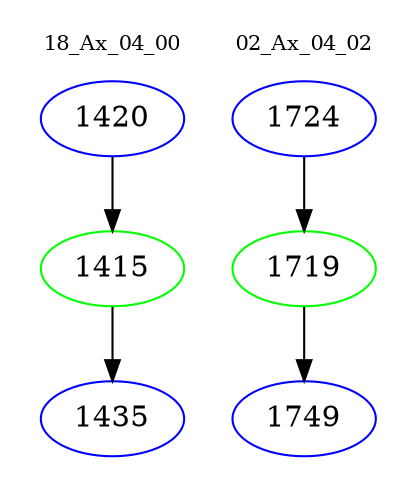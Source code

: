 digraph{
subgraph cluster_0 {
color = white
label = "18_Ax_04_00";
fontsize=10;
T0_1420 [label="1420", color="blue"]
T0_1420 -> T0_1415 [color="black"]
T0_1415 [label="1415", color="green"]
T0_1415 -> T0_1435 [color="black"]
T0_1435 [label="1435", color="blue"]
}
subgraph cluster_1 {
color = white
label = "02_Ax_04_02";
fontsize=10;
T1_1724 [label="1724", color="blue"]
T1_1724 -> T1_1719 [color="black"]
T1_1719 [label="1719", color="green"]
T1_1719 -> T1_1749 [color="black"]
T1_1749 [label="1749", color="blue"]
}
}
